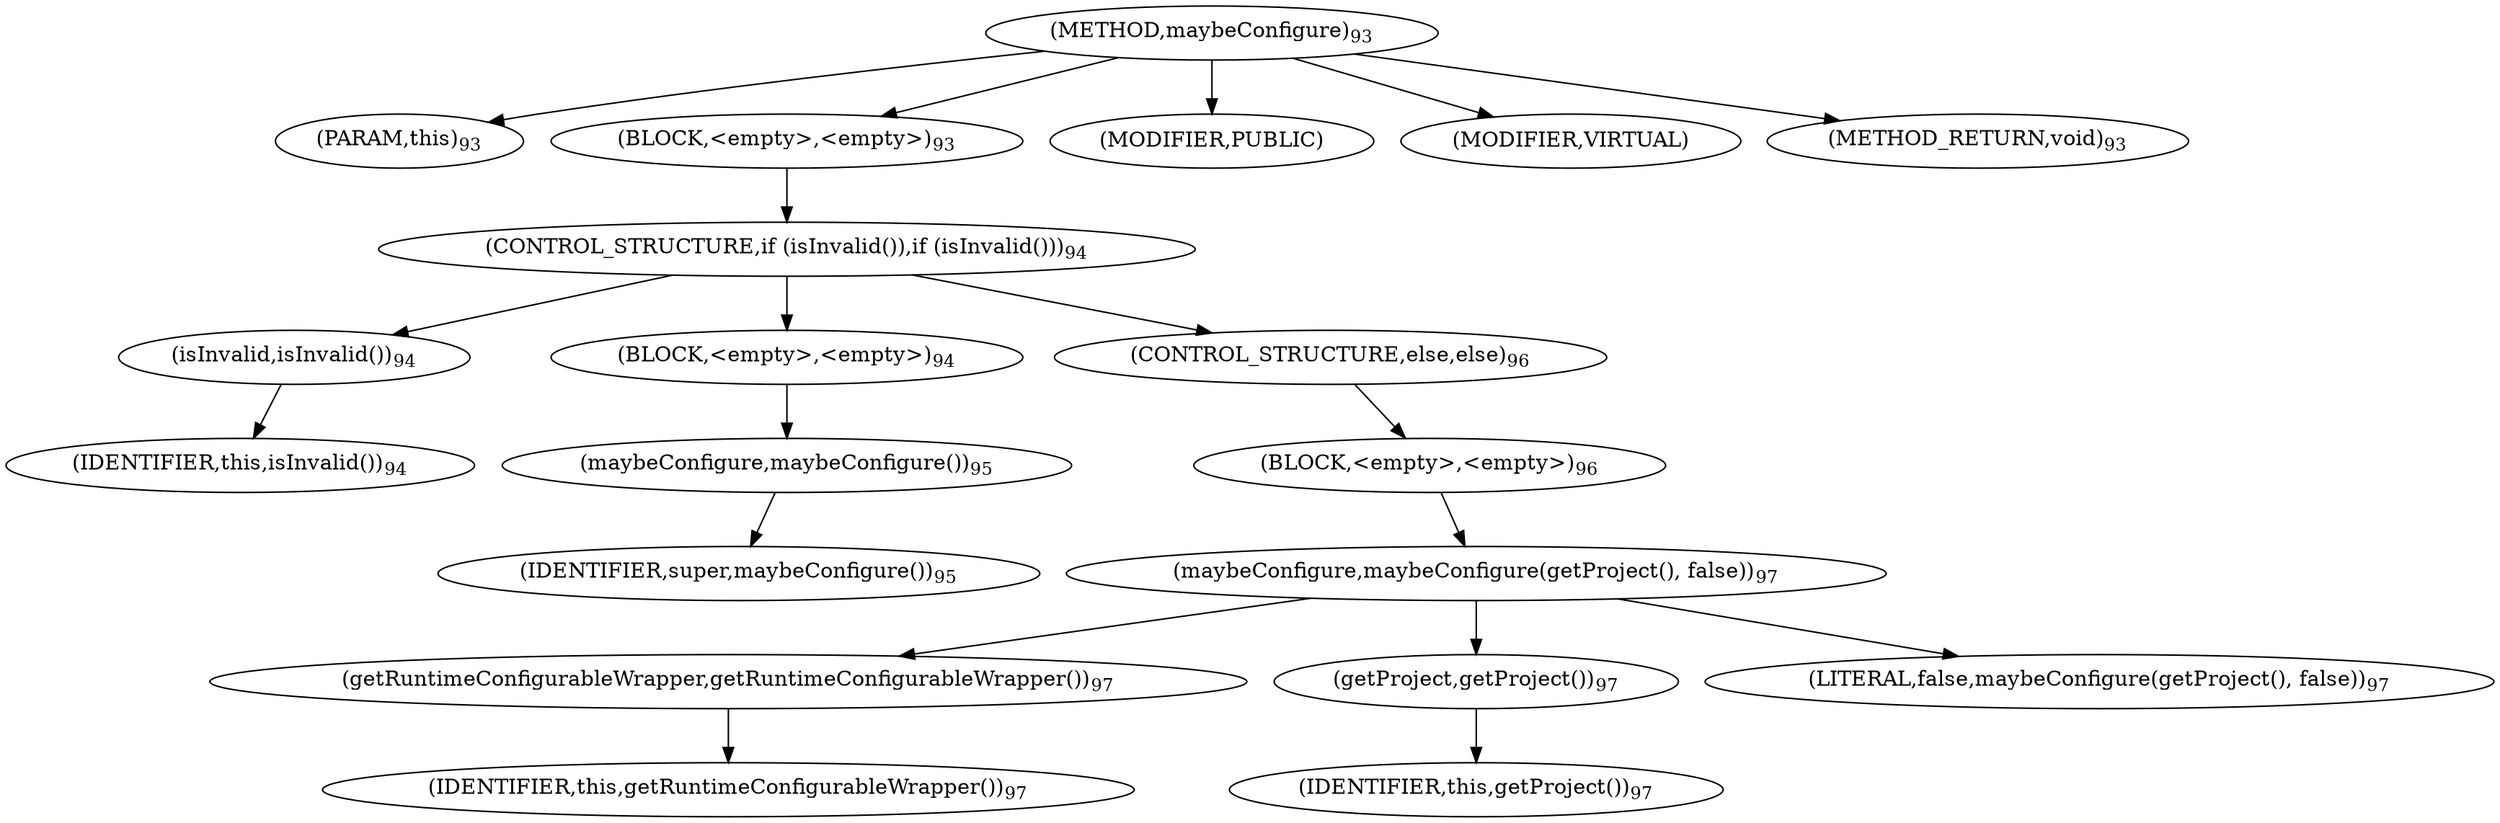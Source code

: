 digraph "maybeConfigure" {  
"15" [label = <(METHOD,maybeConfigure)<SUB>93</SUB>> ]
"4" [label = <(PARAM,this)<SUB>93</SUB>> ]
"16" [label = <(BLOCK,&lt;empty&gt;,&lt;empty&gt;)<SUB>93</SUB>> ]
"17" [label = <(CONTROL_STRUCTURE,if (isInvalid()),if (isInvalid()))<SUB>94</SUB>> ]
"18" [label = <(isInvalid,isInvalid())<SUB>94</SUB>> ]
"3" [label = <(IDENTIFIER,this,isInvalid())<SUB>94</SUB>> ]
"19" [label = <(BLOCK,&lt;empty&gt;,&lt;empty&gt;)<SUB>94</SUB>> ]
"20" [label = <(maybeConfigure,maybeConfigure())<SUB>95</SUB>> ]
"21" [label = <(IDENTIFIER,super,maybeConfigure())<SUB>95</SUB>> ]
"22" [label = <(CONTROL_STRUCTURE,else,else)<SUB>96</SUB>> ]
"23" [label = <(BLOCK,&lt;empty&gt;,&lt;empty&gt;)<SUB>96</SUB>> ]
"24" [label = <(maybeConfigure,maybeConfigure(getProject(), false))<SUB>97</SUB>> ]
"25" [label = <(getRuntimeConfigurableWrapper,getRuntimeConfigurableWrapper())<SUB>97</SUB>> ]
"6" [label = <(IDENTIFIER,this,getRuntimeConfigurableWrapper())<SUB>97</SUB>> ]
"26" [label = <(getProject,getProject())<SUB>97</SUB>> ]
"5" [label = <(IDENTIFIER,this,getProject())<SUB>97</SUB>> ]
"27" [label = <(LITERAL,false,maybeConfigure(getProject(), false))<SUB>97</SUB>> ]
"28" [label = <(MODIFIER,PUBLIC)> ]
"29" [label = <(MODIFIER,VIRTUAL)> ]
"30" [label = <(METHOD_RETURN,void)<SUB>93</SUB>> ]
  "15" -> "4" 
  "15" -> "16" 
  "15" -> "28" 
  "15" -> "29" 
  "15" -> "30" 
  "16" -> "17" 
  "17" -> "18" 
  "17" -> "19" 
  "17" -> "22" 
  "18" -> "3" 
  "19" -> "20" 
  "20" -> "21" 
  "22" -> "23" 
  "23" -> "24" 
  "24" -> "25" 
  "24" -> "26" 
  "24" -> "27" 
  "25" -> "6" 
  "26" -> "5" 
}

